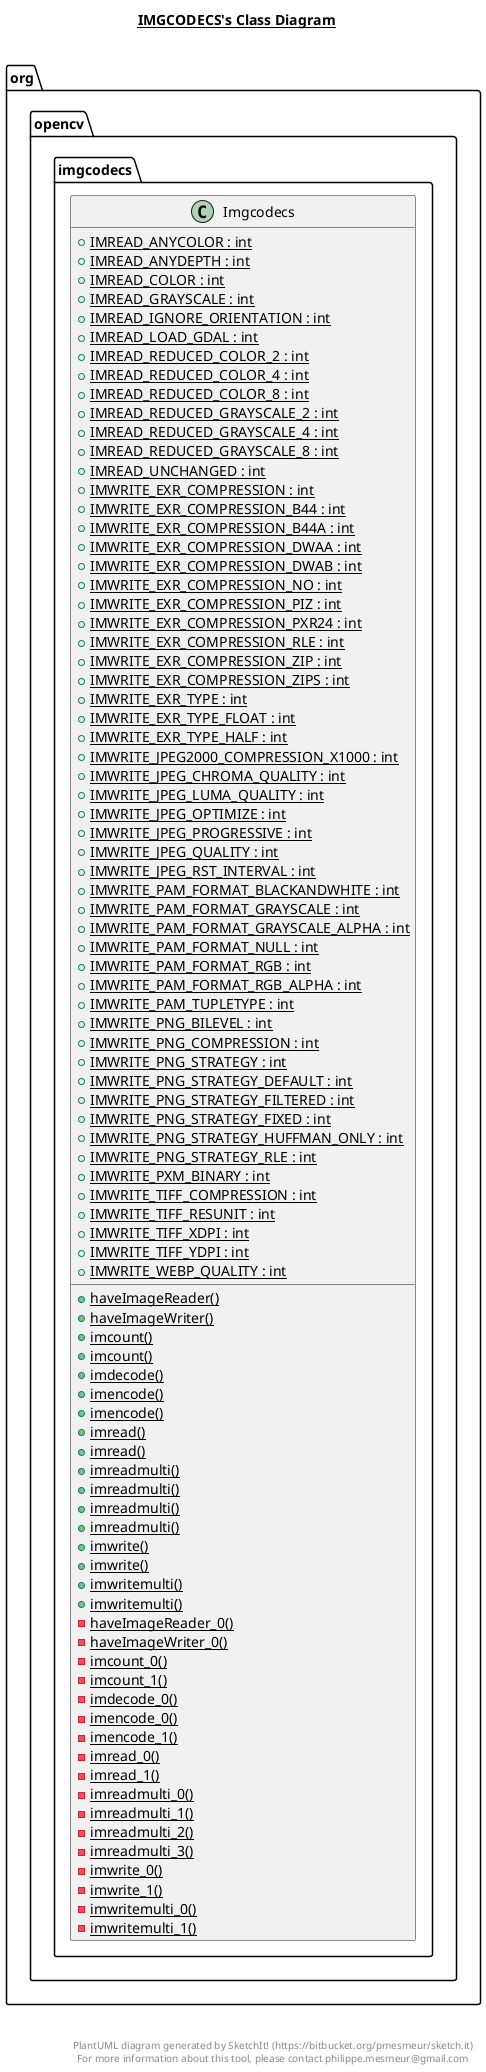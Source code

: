 @startuml

title __IMGCODECS's Class Diagram__\n

  namespace org.opencv {
    namespace imgcodecs {
      class org.opencv.imgcodecs.Imgcodecs {
          {static} + IMREAD_ANYCOLOR : int
          {static} + IMREAD_ANYDEPTH : int
          {static} + IMREAD_COLOR : int
          {static} + IMREAD_GRAYSCALE : int
          {static} + IMREAD_IGNORE_ORIENTATION : int
          {static} + IMREAD_LOAD_GDAL : int
          {static} + IMREAD_REDUCED_COLOR_2 : int
          {static} + IMREAD_REDUCED_COLOR_4 : int
          {static} + IMREAD_REDUCED_COLOR_8 : int
          {static} + IMREAD_REDUCED_GRAYSCALE_2 : int
          {static} + IMREAD_REDUCED_GRAYSCALE_4 : int
          {static} + IMREAD_REDUCED_GRAYSCALE_8 : int
          {static} + IMREAD_UNCHANGED : int
          {static} + IMWRITE_EXR_COMPRESSION : int
          {static} + IMWRITE_EXR_COMPRESSION_B44 : int
          {static} + IMWRITE_EXR_COMPRESSION_B44A : int
          {static} + IMWRITE_EXR_COMPRESSION_DWAA : int
          {static} + IMWRITE_EXR_COMPRESSION_DWAB : int
          {static} + IMWRITE_EXR_COMPRESSION_NO : int
          {static} + IMWRITE_EXR_COMPRESSION_PIZ : int
          {static} + IMWRITE_EXR_COMPRESSION_PXR24 : int
          {static} + IMWRITE_EXR_COMPRESSION_RLE : int
          {static} + IMWRITE_EXR_COMPRESSION_ZIP : int
          {static} + IMWRITE_EXR_COMPRESSION_ZIPS : int
          {static} + IMWRITE_EXR_TYPE : int
          {static} + IMWRITE_EXR_TYPE_FLOAT : int
          {static} + IMWRITE_EXR_TYPE_HALF : int
          {static} + IMWRITE_JPEG2000_COMPRESSION_X1000 : int
          {static} + IMWRITE_JPEG_CHROMA_QUALITY : int
          {static} + IMWRITE_JPEG_LUMA_QUALITY : int
          {static} + IMWRITE_JPEG_OPTIMIZE : int
          {static} + IMWRITE_JPEG_PROGRESSIVE : int
          {static} + IMWRITE_JPEG_QUALITY : int
          {static} + IMWRITE_JPEG_RST_INTERVAL : int
          {static} + IMWRITE_PAM_FORMAT_BLACKANDWHITE : int
          {static} + IMWRITE_PAM_FORMAT_GRAYSCALE : int
          {static} + IMWRITE_PAM_FORMAT_GRAYSCALE_ALPHA : int
          {static} + IMWRITE_PAM_FORMAT_NULL : int
          {static} + IMWRITE_PAM_FORMAT_RGB : int
          {static} + IMWRITE_PAM_FORMAT_RGB_ALPHA : int
          {static} + IMWRITE_PAM_TUPLETYPE : int
          {static} + IMWRITE_PNG_BILEVEL : int
          {static} + IMWRITE_PNG_COMPRESSION : int
          {static} + IMWRITE_PNG_STRATEGY : int
          {static} + IMWRITE_PNG_STRATEGY_DEFAULT : int
          {static} + IMWRITE_PNG_STRATEGY_FILTERED : int
          {static} + IMWRITE_PNG_STRATEGY_FIXED : int
          {static} + IMWRITE_PNG_STRATEGY_HUFFMAN_ONLY : int
          {static} + IMWRITE_PNG_STRATEGY_RLE : int
          {static} + IMWRITE_PXM_BINARY : int
          {static} + IMWRITE_TIFF_COMPRESSION : int
          {static} + IMWRITE_TIFF_RESUNIT : int
          {static} + IMWRITE_TIFF_XDPI : int
          {static} + IMWRITE_TIFF_YDPI : int
          {static} + IMWRITE_WEBP_QUALITY : int
          {static} + haveImageReader()
          {static} + haveImageWriter()
          {static} + imcount()
          {static} + imcount()
          {static} + imdecode()
          {static} + imencode()
          {static} + imencode()
          {static} + imread()
          {static} + imread()
          {static} + imreadmulti()
          {static} + imreadmulti()
          {static} + imreadmulti()
          {static} + imreadmulti()
          {static} + imwrite()
          {static} + imwrite()
          {static} + imwritemulti()
          {static} + imwritemulti()
          {static} - haveImageReader_0()
          {static} - haveImageWriter_0()
          {static} - imcount_0()
          {static} - imcount_1()
          {static} - imdecode_0()
          {static} - imencode_0()
          {static} - imencode_1()
          {static} - imread_0()
          {static} - imread_1()
          {static} - imreadmulti_0()
          {static} - imreadmulti_1()
          {static} - imreadmulti_2()
          {static} - imreadmulti_3()
          {static} - imwrite_0()
          {static} - imwrite_1()
          {static} - imwritemulti_0()
          {static} - imwritemulti_1()
      }
    }
  }
  



right footer


PlantUML diagram generated by SketchIt! (https://bitbucket.org/pmesmeur/sketch.it)
For more information about this tool, please contact philippe.mesmeur@gmail.com
endfooter

@enduml
